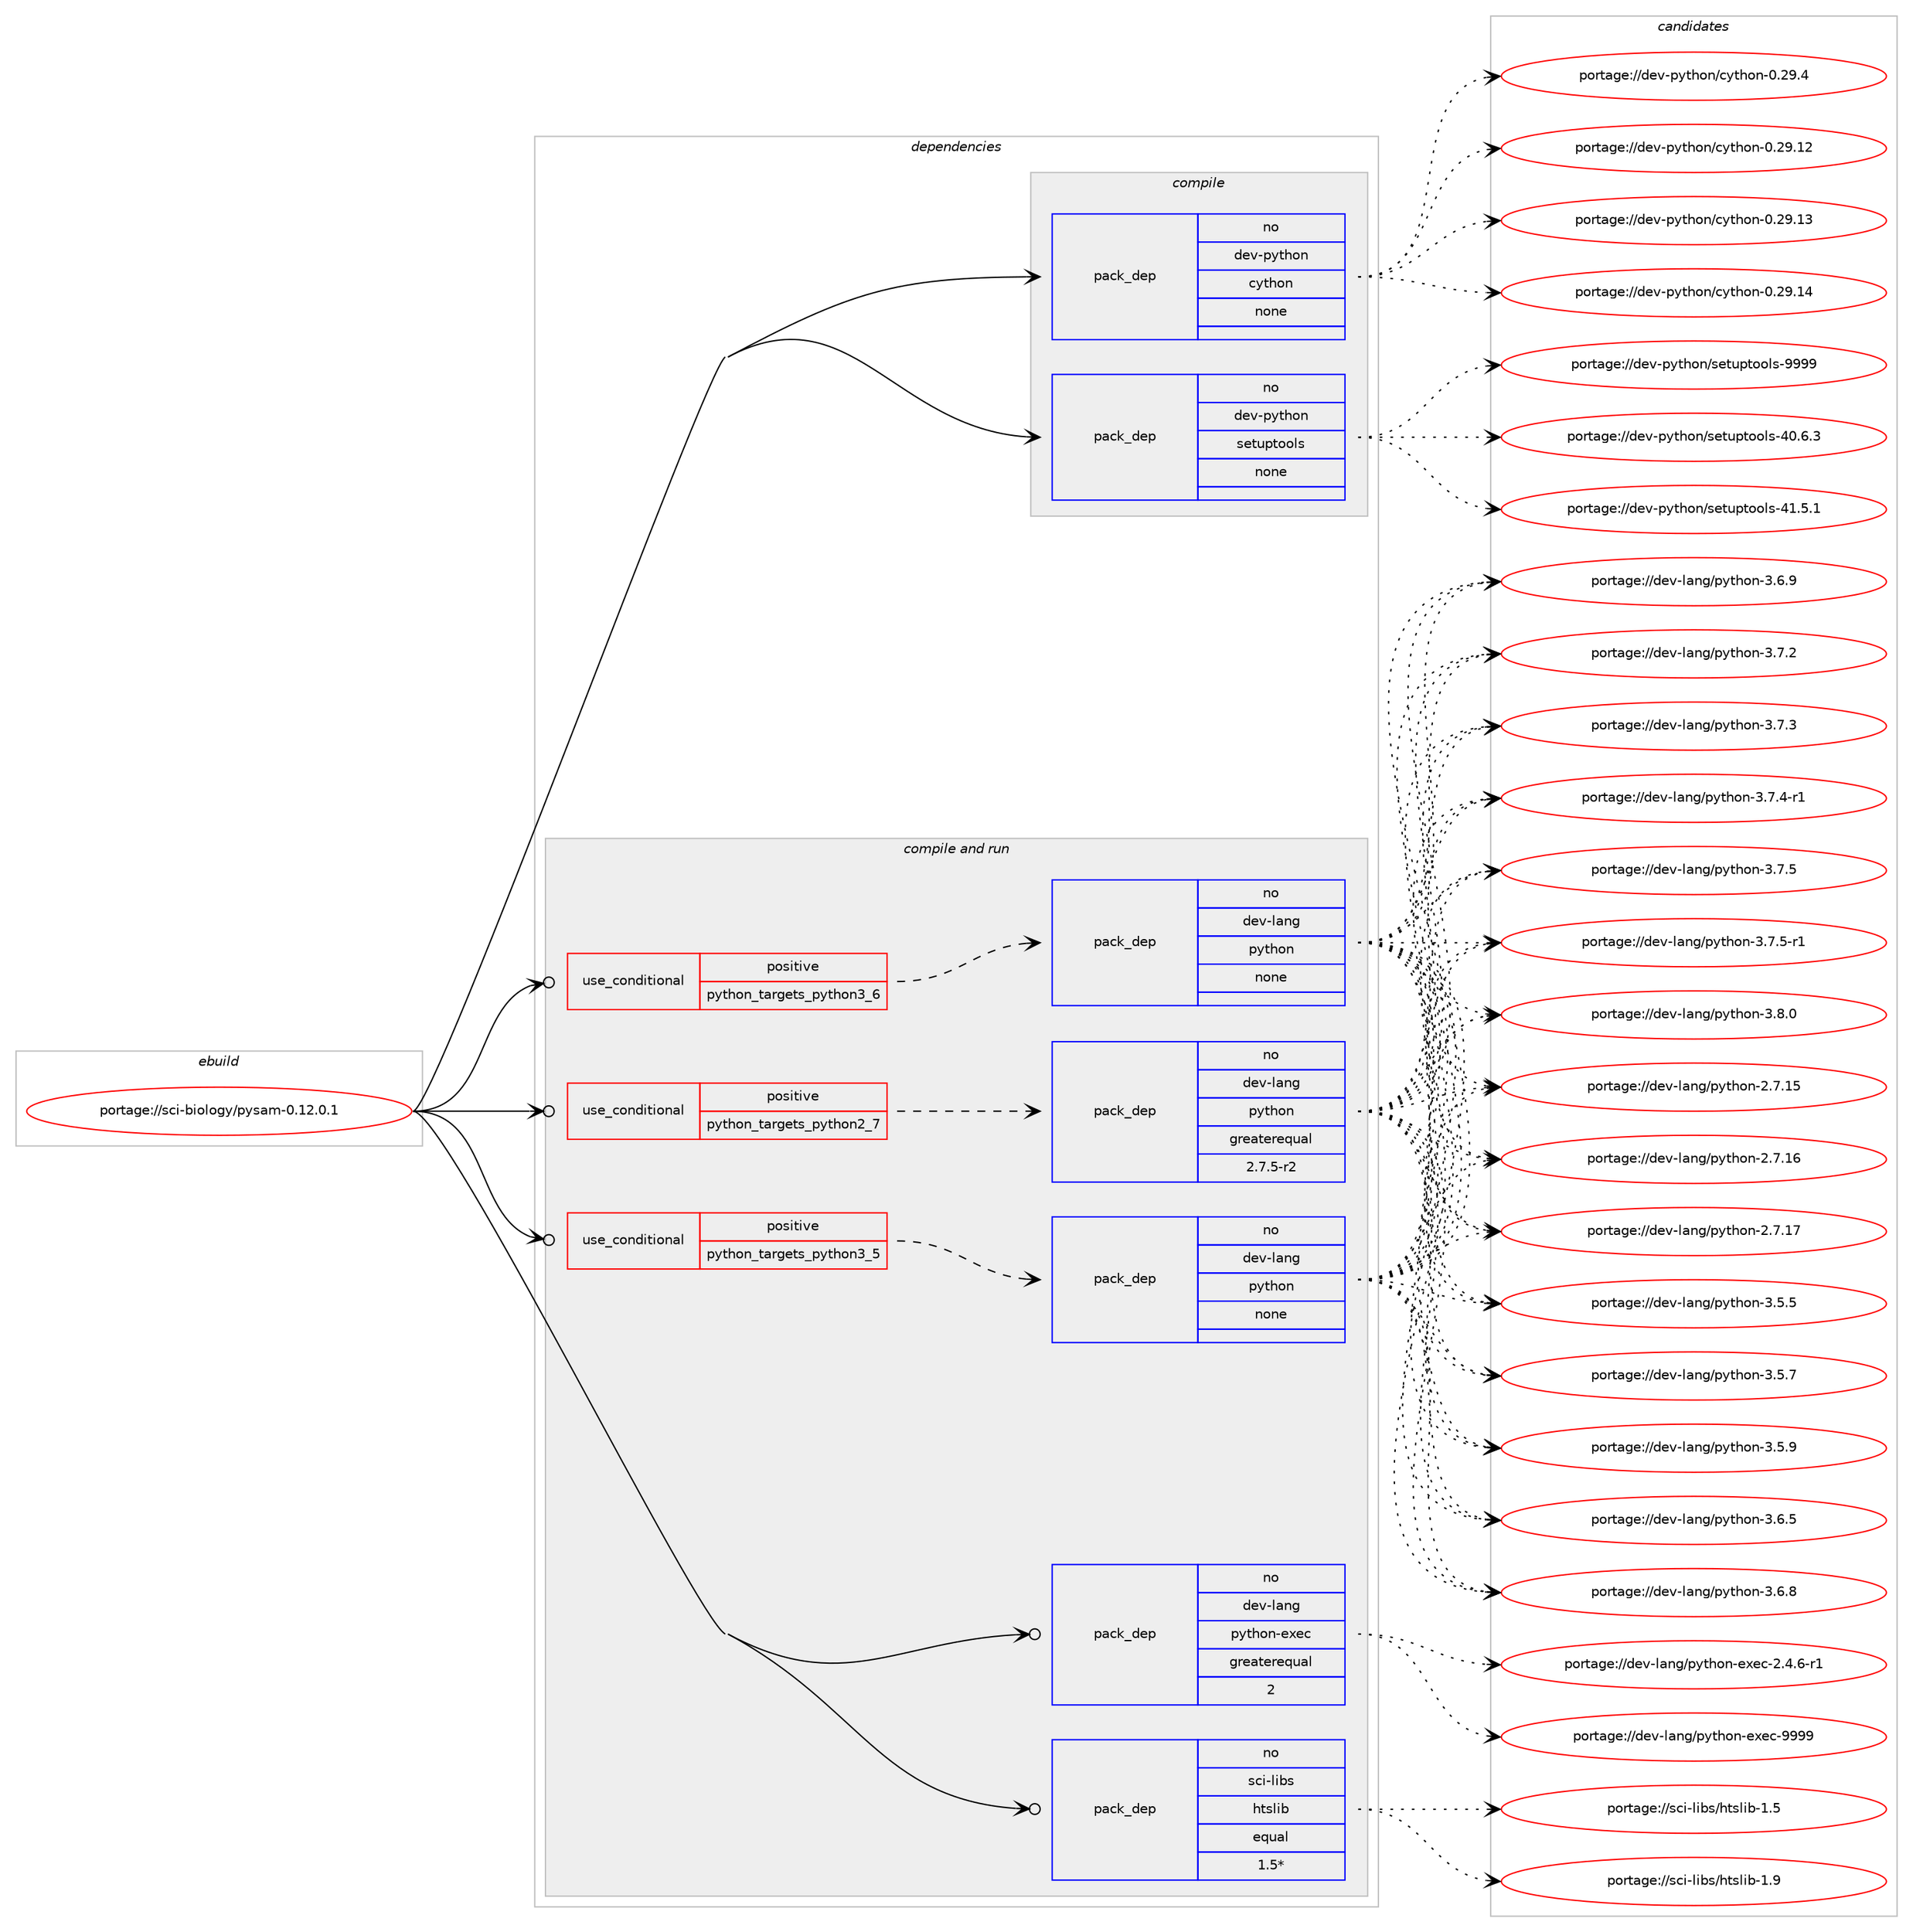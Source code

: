 digraph prolog {

# *************
# Graph options
# *************

newrank=true;
concentrate=true;
compound=true;
graph [rankdir=LR,fontname=Helvetica,fontsize=10,ranksep=1.5];#, ranksep=2.5, nodesep=0.2];
edge  [arrowhead=vee];
node  [fontname=Helvetica,fontsize=10];

# **********
# The ebuild
# **********

subgraph cluster_leftcol {
color=gray;
rank=same;
label=<<i>ebuild</i>>;
id [label="portage://sci-biology/pysam-0.12.0.1", color=red, width=4, href="../sci-biology/pysam-0.12.0.1.svg"];
}

# ****************
# The dependencies
# ****************

subgraph cluster_midcol {
color=gray;
label=<<i>dependencies</i>>;
subgraph cluster_compile {
fillcolor="#eeeeee";
style=filled;
label=<<i>compile</i>>;
subgraph pack281907 {
dependency383661 [label=<<TABLE BORDER="0" CELLBORDER="1" CELLSPACING="0" CELLPADDING="4" WIDTH="220"><TR><TD ROWSPAN="6" CELLPADDING="30">pack_dep</TD></TR><TR><TD WIDTH="110">no</TD></TR><TR><TD>dev-python</TD></TR><TR><TD>cython</TD></TR><TR><TD>none</TD></TR><TR><TD></TD></TR></TABLE>>, shape=none, color=blue];
}
id:e -> dependency383661:w [weight=20,style="solid",arrowhead="vee"];
subgraph pack281908 {
dependency383662 [label=<<TABLE BORDER="0" CELLBORDER="1" CELLSPACING="0" CELLPADDING="4" WIDTH="220"><TR><TD ROWSPAN="6" CELLPADDING="30">pack_dep</TD></TR><TR><TD WIDTH="110">no</TD></TR><TR><TD>dev-python</TD></TR><TR><TD>setuptools</TD></TR><TR><TD>none</TD></TR><TR><TD></TD></TR></TABLE>>, shape=none, color=blue];
}
id:e -> dependency383662:w [weight=20,style="solid",arrowhead="vee"];
}
subgraph cluster_compileandrun {
fillcolor="#eeeeee";
style=filled;
label=<<i>compile and run</i>>;
subgraph cond95274 {
dependency383663 [label=<<TABLE BORDER="0" CELLBORDER="1" CELLSPACING="0" CELLPADDING="4"><TR><TD ROWSPAN="3" CELLPADDING="10">use_conditional</TD></TR><TR><TD>positive</TD></TR><TR><TD>python_targets_python2_7</TD></TR></TABLE>>, shape=none, color=red];
subgraph pack281909 {
dependency383664 [label=<<TABLE BORDER="0" CELLBORDER="1" CELLSPACING="0" CELLPADDING="4" WIDTH="220"><TR><TD ROWSPAN="6" CELLPADDING="30">pack_dep</TD></TR><TR><TD WIDTH="110">no</TD></TR><TR><TD>dev-lang</TD></TR><TR><TD>python</TD></TR><TR><TD>greaterequal</TD></TR><TR><TD>2.7.5-r2</TD></TR></TABLE>>, shape=none, color=blue];
}
dependency383663:e -> dependency383664:w [weight=20,style="dashed",arrowhead="vee"];
}
id:e -> dependency383663:w [weight=20,style="solid",arrowhead="odotvee"];
subgraph cond95275 {
dependency383665 [label=<<TABLE BORDER="0" CELLBORDER="1" CELLSPACING="0" CELLPADDING="4"><TR><TD ROWSPAN="3" CELLPADDING="10">use_conditional</TD></TR><TR><TD>positive</TD></TR><TR><TD>python_targets_python3_5</TD></TR></TABLE>>, shape=none, color=red];
subgraph pack281910 {
dependency383666 [label=<<TABLE BORDER="0" CELLBORDER="1" CELLSPACING="0" CELLPADDING="4" WIDTH="220"><TR><TD ROWSPAN="6" CELLPADDING="30">pack_dep</TD></TR><TR><TD WIDTH="110">no</TD></TR><TR><TD>dev-lang</TD></TR><TR><TD>python</TD></TR><TR><TD>none</TD></TR><TR><TD></TD></TR></TABLE>>, shape=none, color=blue];
}
dependency383665:e -> dependency383666:w [weight=20,style="dashed",arrowhead="vee"];
}
id:e -> dependency383665:w [weight=20,style="solid",arrowhead="odotvee"];
subgraph cond95276 {
dependency383667 [label=<<TABLE BORDER="0" CELLBORDER="1" CELLSPACING="0" CELLPADDING="4"><TR><TD ROWSPAN="3" CELLPADDING="10">use_conditional</TD></TR><TR><TD>positive</TD></TR><TR><TD>python_targets_python3_6</TD></TR></TABLE>>, shape=none, color=red];
subgraph pack281911 {
dependency383668 [label=<<TABLE BORDER="0" CELLBORDER="1" CELLSPACING="0" CELLPADDING="4" WIDTH="220"><TR><TD ROWSPAN="6" CELLPADDING="30">pack_dep</TD></TR><TR><TD WIDTH="110">no</TD></TR><TR><TD>dev-lang</TD></TR><TR><TD>python</TD></TR><TR><TD>none</TD></TR><TR><TD></TD></TR></TABLE>>, shape=none, color=blue];
}
dependency383667:e -> dependency383668:w [weight=20,style="dashed",arrowhead="vee"];
}
id:e -> dependency383667:w [weight=20,style="solid",arrowhead="odotvee"];
subgraph pack281912 {
dependency383669 [label=<<TABLE BORDER="0" CELLBORDER="1" CELLSPACING="0" CELLPADDING="4" WIDTH="220"><TR><TD ROWSPAN="6" CELLPADDING="30">pack_dep</TD></TR><TR><TD WIDTH="110">no</TD></TR><TR><TD>dev-lang</TD></TR><TR><TD>python-exec</TD></TR><TR><TD>greaterequal</TD></TR><TR><TD>2</TD></TR></TABLE>>, shape=none, color=blue];
}
id:e -> dependency383669:w [weight=20,style="solid",arrowhead="odotvee"];
subgraph pack281913 {
dependency383670 [label=<<TABLE BORDER="0" CELLBORDER="1" CELLSPACING="0" CELLPADDING="4" WIDTH="220"><TR><TD ROWSPAN="6" CELLPADDING="30">pack_dep</TD></TR><TR><TD WIDTH="110">no</TD></TR><TR><TD>sci-libs</TD></TR><TR><TD>htslib</TD></TR><TR><TD>equal</TD></TR><TR><TD>1.5*</TD></TR></TABLE>>, shape=none, color=blue];
}
id:e -> dependency383670:w [weight=20,style="solid",arrowhead="odotvee"];
}
subgraph cluster_run {
fillcolor="#eeeeee";
style=filled;
label=<<i>run</i>>;
}
}

# **************
# The candidates
# **************

subgraph cluster_choices {
rank=same;
color=gray;
label=<<i>candidates</i>>;

subgraph choice281907 {
color=black;
nodesep=1;
choiceportage1001011184511212111610411111047991211161041111104548465057464950 [label="portage://dev-python/cython-0.29.12", color=red, width=4,href="../dev-python/cython-0.29.12.svg"];
choiceportage1001011184511212111610411111047991211161041111104548465057464951 [label="portage://dev-python/cython-0.29.13", color=red, width=4,href="../dev-python/cython-0.29.13.svg"];
choiceportage1001011184511212111610411111047991211161041111104548465057464952 [label="portage://dev-python/cython-0.29.14", color=red, width=4,href="../dev-python/cython-0.29.14.svg"];
choiceportage10010111845112121116104111110479912111610411111045484650574652 [label="portage://dev-python/cython-0.29.4", color=red, width=4,href="../dev-python/cython-0.29.4.svg"];
dependency383661:e -> choiceportage1001011184511212111610411111047991211161041111104548465057464950:w [style=dotted,weight="100"];
dependency383661:e -> choiceportage1001011184511212111610411111047991211161041111104548465057464951:w [style=dotted,weight="100"];
dependency383661:e -> choiceportage1001011184511212111610411111047991211161041111104548465057464952:w [style=dotted,weight="100"];
dependency383661:e -> choiceportage10010111845112121116104111110479912111610411111045484650574652:w [style=dotted,weight="100"];
}
subgraph choice281908 {
color=black;
nodesep=1;
choiceportage100101118451121211161041111104711510111611711211611111110811545524846544651 [label="portage://dev-python/setuptools-40.6.3", color=red, width=4,href="../dev-python/setuptools-40.6.3.svg"];
choiceportage100101118451121211161041111104711510111611711211611111110811545524946534649 [label="portage://dev-python/setuptools-41.5.1", color=red, width=4,href="../dev-python/setuptools-41.5.1.svg"];
choiceportage10010111845112121116104111110471151011161171121161111111081154557575757 [label="portage://dev-python/setuptools-9999", color=red, width=4,href="../dev-python/setuptools-9999.svg"];
dependency383662:e -> choiceportage100101118451121211161041111104711510111611711211611111110811545524846544651:w [style=dotted,weight="100"];
dependency383662:e -> choiceportage100101118451121211161041111104711510111611711211611111110811545524946534649:w [style=dotted,weight="100"];
dependency383662:e -> choiceportage10010111845112121116104111110471151011161171121161111111081154557575757:w [style=dotted,weight="100"];
}
subgraph choice281909 {
color=black;
nodesep=1;
choiceportage10010111845108971101034711212111610411111045504655464953 [label="portage://dev-lang/python-2.7.15", color=red, width=4,href="../dev-lang/python-2.7.15.svg"];
choiceportage10010111845108971101034711212111610411111045504655464954 [label="portage://dev-lang/python-2.7.16", color=red, width=4,href="../dev-lang/python-2.7.16.svg"];
choiceportage10010111845108971101034711212111610411111045504655464955 [label="portage://dev-lang/python-2.7.17", color=red, width=4,href="../dev-lang/python-2.7.17.svg"];
choiceportage100101118451089711010347112121116104111110455146534653 [label="portage://dev-lang/python-3.5.5", color=red, width=4,href="../dev-lang/python-3.5.5.svg"];
choiceportage100101118451089711010347112121116104111110455146534655 [label="portage://dev-lang/python-3.5.7", color=red, width=4,href="../dev-lang/python-3.5.7.svg"];
choiceportage100101118451089711010347112121116104111110455146534657 [label="portage://dev-lang/python-3.5.9", color=red, width=4,href="../dev-lang/python-3.5.9.svg"];
choiceportage100101118451089711010347112121116104111110455146544653 [label="portage://dev-lang/python-3.6.5", color=red, width=4,href="../dev-lang/python-3.6.5.svg"];
choiceportage100101118451089711010347112121116104111110455146544656 [label="portage://dev-lang/python-3.6.8", color=red, width=4,href="../dev-lang/python-3.6.8.svg"];
choiceportage100101118451089711010347112121116104111110455146544657 [label="portage://dev-lang/python-3.6.9", color=red, width=4,href="../dev-lang/python-3.6.9.svg"];
choiceportage100101118451089711010347112121116104111110455146554650 [label="portage://dev-lang/python-3.7.2", color=red, width=4,href="../dev-lang/python-3.7.2.svg"];
choiceportage100101118451089711010347112121116104111110455146554651 [label="portage://dev-lang/python-3.7.3", color=red, width=4,href="../dev-lang/python-3.7.3.svg"];
choiceportage1001011184510897110103471121211161041111104551465546524511449 [label="portage://dev-lang/python-3.7.4-r1", color=red, width=4,href="../dev-lang/python-3.7.4-r1.svg"];
choiceportage100101118451089711010347112121116104111110455146554653 [label="portage://dev-lang/python-3.7.5", color=red, width=4,href="../dev-lang/python-3.7.5.svg"];
choiceportage1001011184510897110103471121211161041111104551465546534511449 [label="portage://dev-lang/python-3.7.5-r1", color=red, width=4,href="../dev-lang/python-3.7.5-r1.svg"];
choiceportage100101118451089711010347112121116104111110455146564648 [label="portage://dev-lang/python-3.8.0", color=red, width=4,href="../dev-lang/python-3.8.0.svg"];
dependency383664:e -> choiceportage10010111845108971101034711212111610411111045504655464953:w [style=dotted,weight="100"];
dependency383664:e -> choiceportage10010111845108971101034711212111610411111045504655464954:w [style=dotted,weight="100"];
dependency383664:e -> choiceportage10010111845108971101034711212111610411111045504655464955:w [style=dotted,weight="100"];
dependency383664:e -> choiceportage100101118451089711010347112121116104111110455146534653:w [style=dotted,weight="100"];
dependency383664:e -> choiceportage100101118451089711010347112121116104111110455146534655:w [style=dotted,weight="100"];
dependency383664:e -> choiceportage100101118451089711010347112121116104111110455146534657:w [style=dotted,weight="100"];
dependency383664:e -> choiceportage100101118451089711010347112121116104111110455146544653:w [style=dotted,weight="100"];
dependency383664:e -> choiceportage100101118451089711010347112121116104111110455146544656:w [style=dotted,weight="100"];
dependency383664:e -> choiceportage100101118451089711010347112121116104111110455146544657:w [style=dotted,weight="100"];
dependency383664:e -> choiceportage100101118451089711010347112121116104111110455146554650:w [style=dotted,weight="100"];
dependency383664:e -> choiceportage100101118451089711010347112121116104111110455146554651:w [style=dotted,weight="100"];
dependency383664:e -> choiceportage1001011184510897110103471121211161041111104551465546524511449:w [style=dotted,weight="100"];
dependency383664:e -> choiceportage100101118451089711010347112121116104111110455146554653:w [style=dotted,weight="100"];
dependency383664:e -> choiceportage1001011184510897110103471121211161041111104551465546534511449:w [style=dotted,weight="100"];
dependency383664:e -> choiceportage100101118451089711010347112121116104111110455146564648:w [style=dotted,weight="100"];
}
subgraph choice281910 {
color=black;
nodesep=1;
choiceportage10010111845108971101034711212111610411111045504655464953 [label="portage://dev-lang/python-2.7.15", color=red, width=4,href="../dev-lang/python-2.7.15.svg"];
choiceportage10010111845108971101034711212111610411111045504655464954 [label="portage://dev-lang/python-2.7.16", color=red, width=4,href="../dev-lang/python-2.7.16.svg"];
choiceportage10010111845108971101034711212111610411111045504655464955 [label="portage://dev-lang/python-2.7.17", color=red, width=4,href="../dev-lang/python-2.7.17.svg"];
choiceportage100101118451089711010347112121116104111110455146534653 [label="portage://dev-lang/python-3.5.5", color=red, width=4,href="../dev-lang/python-3.5.5.svg"];
choiceportage100101118451089711010347112121116104111110455146534655 [label="portage://dev-lang/python-3.5.7", color=red, width=4,href="../dev-lang/python-3.5.7.svg"];
choiceportage100101118451089711010347112121116104111110455146534657 [label="portage://dev-lang/python-3.5.9", color=red, width=4,href="../dev-lang/python-3.5.9.svg"];
choiceportage100101118451089711010347112121116104111110455146544653 [label="portage://dev-lang/python-3.6.5", color=red, width=4,href="../dev-lang/python-3.6.5.svg"];
choiceportage100101118451089711010347112121116104111110455146544656 [label="portage://dev-lang/python-3.6.8", color=red, width=4,href="../dev-lang/python-3.6.8.svg"];
choiceportage100101118451089711010347112121116104111110455146544657 [label="portage://dev-lang/python-3.6.9", color=red, width=4,href="../dev-lang/python-3.6.9.svg"];
choiceportage100101118451089711010347112121116104111110455146554650 [label="portage://dev-lang/python-3.7.2", color=red, width=4,href="../dev-lang/python-3.7.2.svg"];
choiceportage100101118451089711010347112121116104111110455146554651 [label="portage://dev-lang/python-3.7.3", color=red, width=4,href="../dev-lang/python-3.7.3.svg"];
choiceportage1001011184510897110103471121211161041111104551465546524511449 [label="portage://dev-lang/python-3.7.4-r1", color=red, width=4,href="../dev-lang/python-3.7.4-r1.svg"];
choiceportage100101118451089711010347112121116104111110455146554653 [label="portage://dev-lang/python-3.7.5", color=red, width=4,href="../dev-lang/python-3.7.5.svg"];
choiceportage1001011184510897110103471121211161041111104551465546534511449 [label="portage://dev-lang/python-3.7.5-r1", color=red, width=4,href="../dev-lang/python-3.7.5-r1.svg"];
choiceportage100101118451089711010347112121116104111110455146564648 [label="portage://dev-lang/python-3.8.0", color=red, width=4,href="../dev-lang/python-3.8.0.svg"];
dependency383666:e -> choiceportage10010111845108971101034711212111610411111045504655464953:w [style=dotted,weight="100"];
dependency383666:e -> choiceportage10010111845108971101034711212111610411111045504655464954:w [style=dotted,weight="100"];
dependency383666:e -> choiceportage10010111845108971101034711212111610411111045504655464955:w [style=dotted,weight="100"];
dependency383666:e -> choiceportage100101118451089711010347112121116104111110455146534653:w [style=dotted,weight="100"];
dependency383666:e -> choiceportage100101118451089711010347112121116104111110455146534655:w [style=dotted,weight="100"];
dependency383666:e -> choiceportage100101118451089711010347112121116104111110455146534657:w [style=dotted,weight="100"];
dependency383666:e -> choiceportage100101118451089711010347112121116104111110455146544653:w [style=dotted,weight="100"];
dependency383666:e -> choiceportage100101118451089711010347112121116104111110455146544656:w [style=dotted,weight="100"];
dependency383666:e -> choiceportage100101118451089711010347112121116104111110455146544657:w [style=dotted,weight="100"];
dependency383666:e -> choiceportage100101118451089711010347112121116104111110455146554650:w [style=dotted,weight="100"];
dependency383666:e -> choiceportage100101118451089711010347112121116104111110455146554651:w [style=dotted,weight="100"];
dependency383666:e -> choiceportage1001011184510897110103471121211161041111104551465546524511449:w [style=dotted,weight="100"];
dependency383666:e -> choiceportage100101118451089711010347112121116104111110455146554653:w [style=dotted,weight="100"];
dependency383666:e -> choiceportage1001011184510897110103471121211161041111104551465546534511449:w [style=dotted,weight="100"];
dependency383666:e -> choiceportage100101118451089711010347112121116104111110455146564648:w [style=dotted,weight="100"];
}
subgraph choice281911 {
color=black;
nodesep=1;
choiceportage10010111845108971101034711212111610411111045504655464953 [label="portage://dev-lang/python-2.7.15", color=red, width=4,href="../dev-lang/python-2.7.15.svg"];
choiceportage10010111845108971101034711212111610411111045504655464954 [label="portage://dev-lang/python-2.7.16", color=red, width=4,href="../dev-lang/python-2.7.16.svg"];
choiceportage10010111845108971101034711212111610411111045504655464955 [label="portage://dev-lang/python-2.7.17", color=red, width=4,href="../dev-lang/python-2.7.17.svg"];
choiceportage100101118451089711010347112121116104111110455146534653 [label="portage://dev-lang/python-3.5.5", color=red, width=4,href="../dev-lang/python-3.5.5.svg"];
choiceportage100101118451089711010347112121116104111110455146534655 [label="portage://dev-lang/python-3.5.7", color=red, width=4,href="../dev-lang/python-3.5.7.svg"];
choiceportage100101118451089711010347112121116104111110455146534657 [label="portage://dev-lang/python-3.5.9", color=red, width=4,href="../dev-lang/python-3.5.9.svg"];
choiceportage100101118451089711010347112121116104111110455146544653 [label="portage://dev-lang/python-3.6.5", color=red, width=4,href="../dev-lang/python-3.6.5.svg"];
choiceportage100101118451089711010347112121116104111110455146544656 [label="portage://dev-lang/python-3.6.8", color=red, width=4,href="../dev-lang/python-3.6.8.svg"];
choiceportage100101118451089711010347112121116104111110455146544657 [label="portage://dev-lang/python-3.6.9", color=red, width=4,href="../dev-lang/python-3.6.9.svg"];
choiceportage100101118451089711010347112121116104111110455146554650 [label="portage://dev-lang/python-3.7.2", color=red, width=4,href="../dev-lang/python-3.7.2.svg"];
choiceportage100101118451089711010347112121116104111110455146554651 [label="portage://dev-lang/python-3.7.3", color=red, width=4,href="../dev-lang/python-3.7.3.svg"];
choiceportage1001011184510897110103471121211161041111104551465546524511449 [label="portage://dev-lang/python-3.7.4-r1", color=red, width=4,href="../dev-lang/python-3.7.4-r1.svg"];
choiceportage100101118451089711010347112121116104111110455146554653 [label="portage://dev-lang/python-3.7.5", color=red, width=4,href="../dev-lang/python-3.7.5.svg"];
choiceportage1001011184510897110103471121211161041111104551465546534511449 [label="portage://dev-lang/python-3.7.5-r1", color=red, width=4,href="../dev-lang/python-3.7.5-r1.svg"];
choiceportage100101118451089711010347112121116104111110455146564648 [label="portage://dev-lang/python-3.8.0", color=red, width=4,href="../dev-lang/python-3.8.0.svg"];
dependency383668:e -> choiceportage10010111845108971101034711212111610411111045504655464953:w [style=dotted,weight="100"];
dependency383668:e -> choiceportage10010111845108971101034711212111610411111045504655464954:w [style=dotted,weight="100"];
dependency383668:e -> choiceportage10010111845108971101034711212111610411111045504655464955:w [style=dotted,weight="100"];
dependency383668:e -> choiceportage100101118451089711010347112121116104111110455146534653:w [style=dotted,weight="100"];
dependency383668:e -> choiceportage100101118451089711010347112121116104111110455146534655:w [style=dotted,weight="100"];
dependency383668:e -> choiceportage100101118451089711010347112121116104111110455146534657:w [style=dotted,weight="100"];
dependency383668:e -> choiceportage100101118451089711010347112121116104111110455146544653:w [style=dotted,weight="100"];
dependency383668:e -> choiceportage100101118451089711010347112121116104111110455146544656:w [style=dotted,weight="100"];
dependency383668:e -> choiceportage100101118451089711010347112121116104111110455146544657:w [style=dotted,weight="100"];
dependency383668:e -> choiceportage100101118451089711010347112121116104111110455146554650:w [style=dotted,weight="100"];
dependency383668:e -> choiceportage100101118451089711010347112121116104111110455146554651:w [style=dotted,weight="100"];
dependency383668:e -> choiceportage1001011184510897110103471121211161041111104551465546524511449:w [style=dotted,weight="100"];
dependency383668:e -> choiceportage100101118451089711010347112121116104111110455146554653:w [style=dotted,weight="100"];
dependency383668:e -> choiceportage1001011184510897110103471121211161041111104551465546534511449:w [style=dotted,weight="100"];
dependency383668:e -> choiceportage100101118451089711010347112121116104111110455146564648:w [style=dotted,weight="100"];
}
subgraph choice281912 {
color=black;
nodesep=1;
choiceportage10010111845108971101034711212111610411111045101120101994550465246544511449 [label="portage://dev-lang/python-exec-2.4.6-r1", color=red, width=4,href="../dev-lang/python-exec-2.4.6-r1.svg"];
choiceportage10010111845108971101034711212111610411111045101120101994557575757 [label="portage://dev-lang/python-exec-9999", color=red, width=4,href="../dev-lang/python-exec-9999.svg"];
dependency383669:e -> choiceportage10010111845108971101034711212111610411111045101120101994550465246544511449:w [style=dotted,weight="100"];
dependency383669:e -> choiceportage10010111845108971101034711212111610411111045101120101994557575757:w [style=dotted,weight="100"];
}
subgraph choice281913 {
color=black;
nodesep=1;
choiceportage115991054510810598115471041161151081059845494653 [label="portage://sci-libs/htslib-1.5", color=red, width=4,href="../sci-libs/htslib-1.5.svg"];
choiceportage115991054510810598115471041161151081059845494657 [label="portage://sci-libs/htslib-1.9", color=red, width=4,href="../sci-libs/htslib-1.9.svg"];
dependency383670:e -> choiceportage115991054510810598115471041161151081059845494653:w [style=dotted,weight="100"];
dependency383670:e -> choiceportage115991054510810598115471041161151081059845494657:w [style=dotted,weight="100"];
}
}

}
